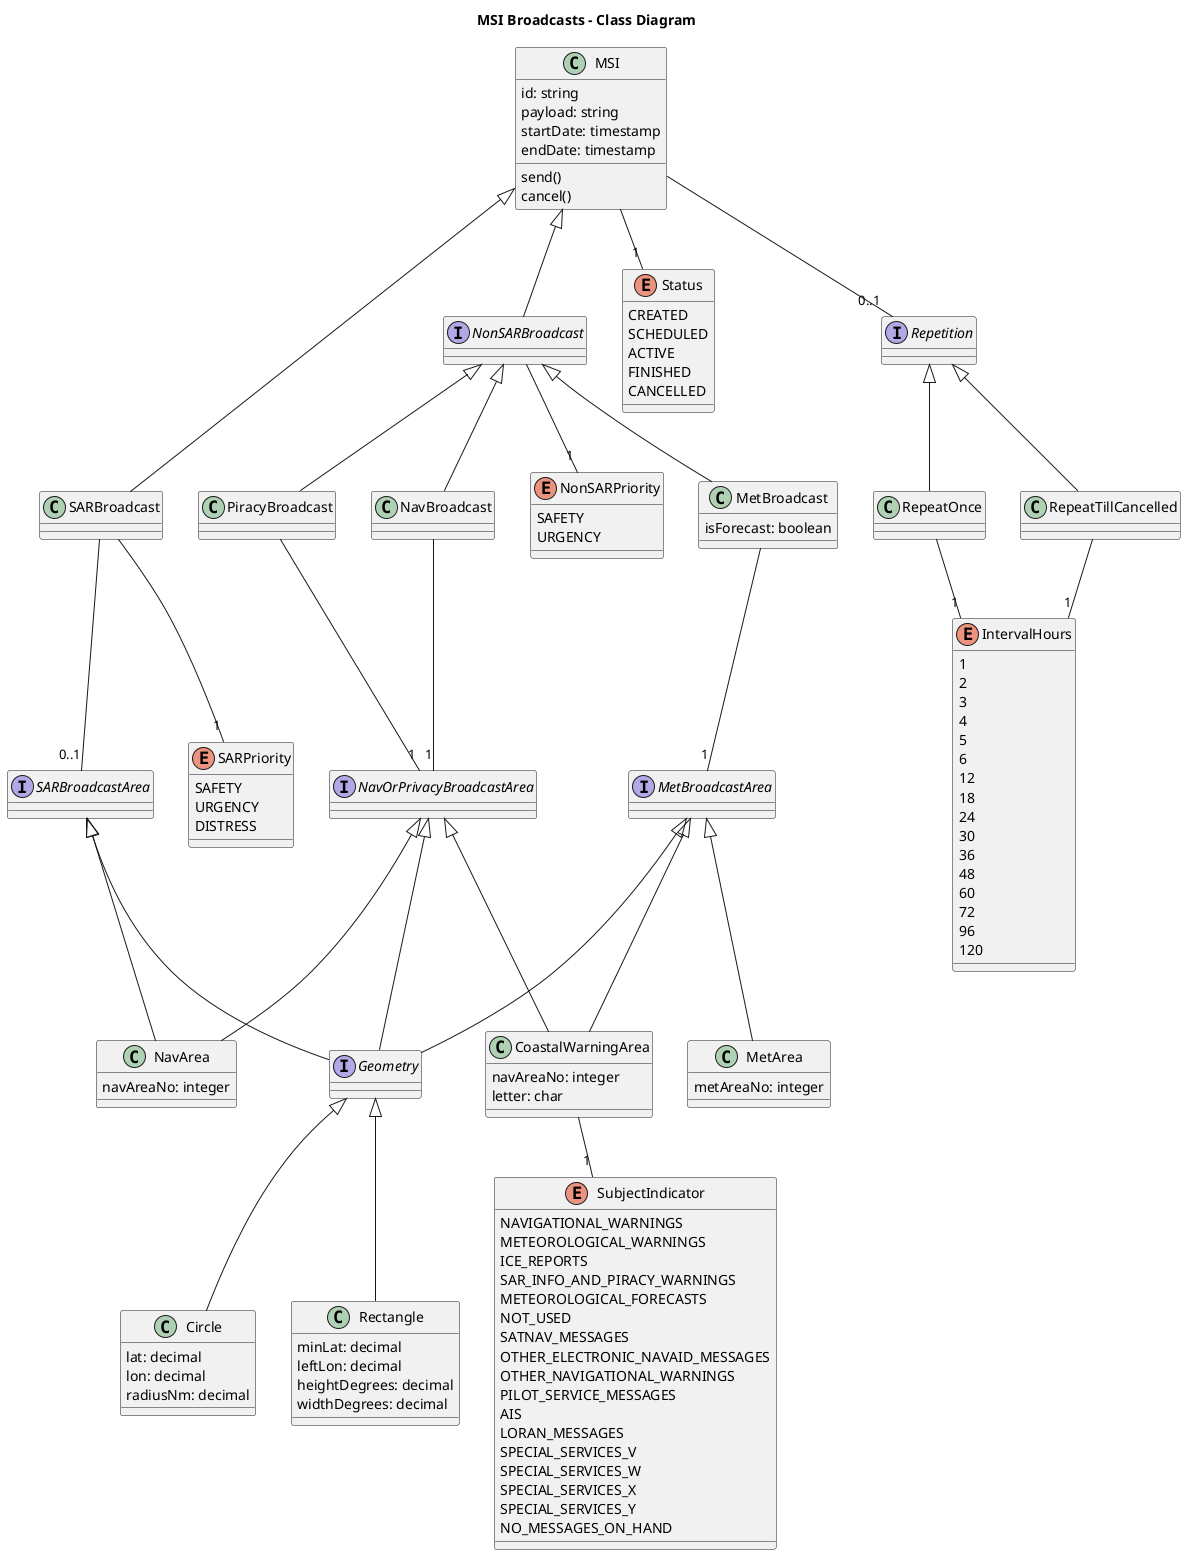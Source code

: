 @startuml

title MSI Broadcasts - Class Diagram

class MSI {
  id: string
  payload: string
  startDate: timestamp
  endDate: timestamp
  send()
  cancel()
}

class SARBroadcast
interface NonSARBroadcast
class MetBroadcast {
  isForecast: boolean
}
class NavBroadcast 
class PiracyBroadcast

enum SARPriority {
  SAFETY
  URGENCY
  DISTRESS
}
enum NonSARPriority {
  SAFETY
  URGENCY
}
enum Status {
  CREATED
  SCHEDULED
  ACTIVE
  FINISHED
  CANCELLED
}
enum IntervalHours {
  1
  2
  3
  4
  5
  6
  12
  18
  24
  30
  36
  48
  60
  72
  96
  120
}

interface Repetition 
class RepeatOnce
class RepeatTillCancelled

MSI -- "0..1" Repetition
Repetition <|-- RepeatOnce
Repetition <|-- RepeatTillCancelled
RepeatOnce -- "1" IntervalHours
RepeatTillCancelled  -- "1" IntervalHours

class MetArea {
  metAreaNo: integer
}
class NavArea {
  navAreaNo: integer
}
class CoastalWarningArea {
  navAreaNo: integer
  letter: char
}

enum SubjectIndicator {
  NAVIGATIONAL_WARNINGS
  METEOROLOGICAL_WARNINGS
  ICE_REPORTS
  SAR_INFO_AND_PIRACY_WARNINGS
  METEOROLOGICAL_FORECASTS
  NOT_USED
  SATNAV_MESSAGES
  OTHER_ELECTRONIC_NAVAID_MESSAGES
  OTHER_NAVIGATIONAL_WARNINGS
  PILOT_SERVICE_MESSAGES
  AIS
  LORAN_MESSAGES
  SPECIAL_SERVICES_V
  SPECIAL_SERVICES_W
  SPECIAL_SERVICES_X
  SPECIAL_SERVICES_Y
  NO_MESSAGES_ON_HAND
}
CoastalWarningArea -- "1" SubjectIndicator
 
interface SARBroadcastArea

class Circle {
  lat: decimal
  lon: decimal
  radiusNm: decimal
}
class Rectangle {
  minLat: decimal
  leftLon: decimal
  heightDegrees: decimal
  widthDegrees: decimal
}
interface Geometry
interface NavOrPrivacyBroadcastArea
interface MetBroadcastArea

Geometry <|-- Circle
Geometry <|-- Rectangle

NavOrPrivacyBroadcastArea <|-- NavArea
NavOrPrivacyBroadcastArea <|-- CoastalWarningArea
NavOrPrivacyBroadcastArea <|-- Geometry

MetBroadcastArea <|-- Geometry
MetBroadcastArea <|-- CoastalWarningArea
MetBroadcastArea <|-- MetArea

SARBroadcastArea <|-- Geometry
SARBroadcastArea <|-- NavArea

MSI <|-- SARBroadcast
MSI <|-- NonSARBroadcast
NonSARBroadcast <|-- MetBroadcast
NonSARBroadcast <|-- NavBroadcast
NonSARBroadcast <|-- PiracyBroadcast

SARBroadcast  -- "0..1" SARBroadcastArea
MetBroadcast  -- "1" MetBroadcastArea
NavBroadcast  -- "1" NavOrPrivacyBroadcastArea
PiracyBroadcast  -- "1" NavOrPrivacyBroadcastArea

NonSARBroadcast -- "1" NonSARPriority
SARBroadcast -- "1" SARPriority
MSI -- "1" Status

@enduml
